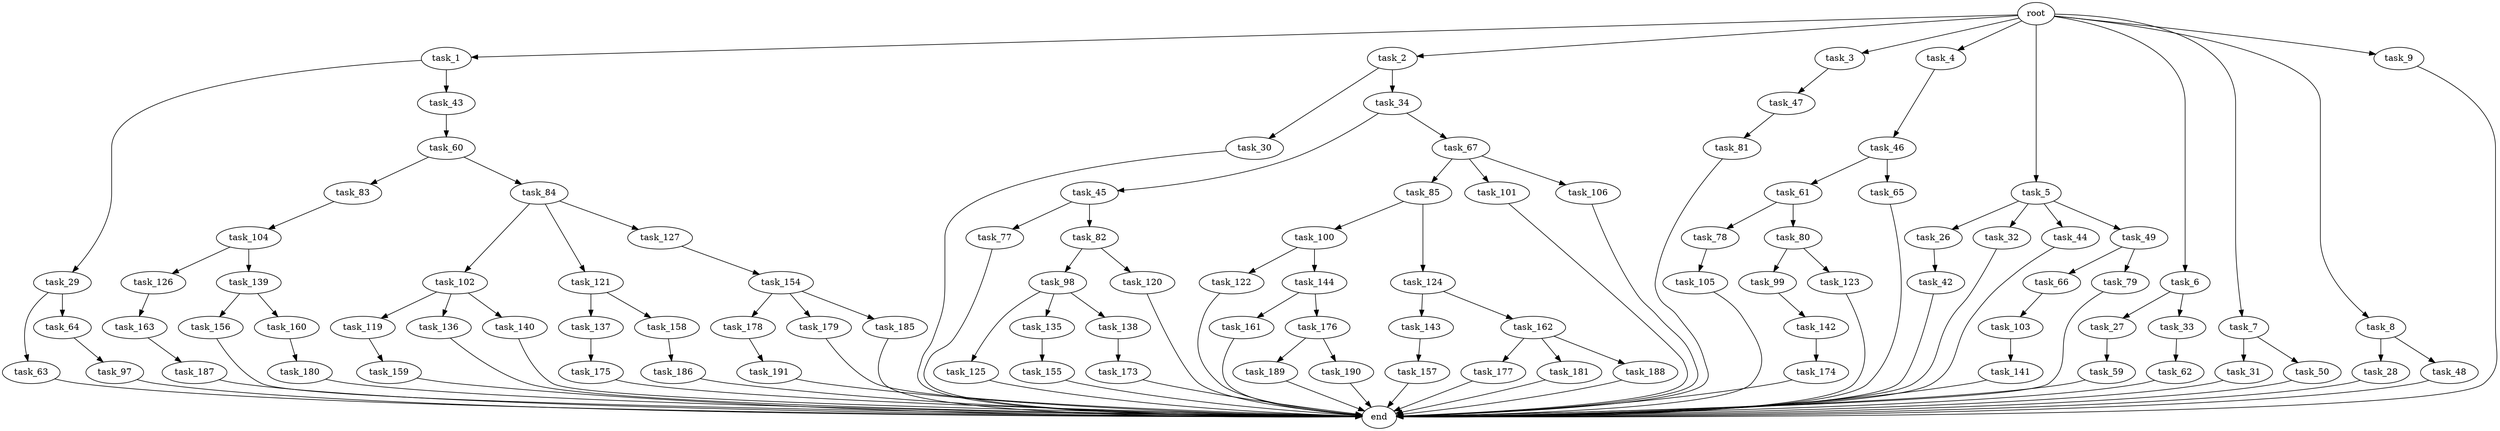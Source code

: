 digraph G {
  root [size="0.000000"];
  task_1 [size="1024.000000"];
  task_2 [size="1024.000000"];
  task_3 [size="1024.000000"];
  task_4 [size="1024.000000"];
  task_5 [size="1024.000000"];
  task_6 [size="1024.000000"];
  task_7 [size="1024.000000"];
  task_8 [size="1024.000000"];
  task_9 [size="1024.000000"];
  task_26 [size="34359738368.000000"];
  task_27 [size="309237645312.000000"];
  task_28 [size="549755813888.000000"];
  task_29 [size="214748364800.000000"];
  task_30 [size="137438953472.000000"];
  task_31 [size="77309411328.000000"];
  task_32 [size="34359738368.000000"];
  task_33 [size="309237645312.000000"];
  task_34 [size="137438953472.000000"];
  task_42 [size="77309411328.000000"];
  task_43 [size="214748364800.000000"];
  task_44 [size="34359738368.000000"];
  task_45 [size="137438953472.000000"];
  task_46 [size="214748364800.000000"];
  task_47 [size="549755813888.000000"];
  task_48 [size="549755813888.000000"];
  task_49 [size="34359738368.000000"];
  task_50 [size="77309411328.000000"];
  task_59 [size="137438953472.000000"];
  task_60 [size="34359738368.000000"];
  task_61 [size="549755813888.000000"];
  task_62 [size="77309411328.000000"];
  task_63 [size="858993459200.000000"];
  task_64 [size="858993459200.000000"];
  task_65 [size="549755813888.000000"];
  task_66 [size="309237645312.000000"];
  task_67 [size="137438953472.000000"];
  task_77 [size="549755813888.000000"];
  task_78 [size="309237645312.000000"];
  task_79 [size="309237645312.000000"];
  task_80 [size="309237645312.000000"];
  task_81 [size="420906795008.000000"];
  task_82 [size="549755813888.000000"];
  task_83 [size="214748364800.000000"];
  task_84 [size="214748364800.000000"];
  task_85 [size="420906795008.000000"];
  task_97 [size="77309411328.000000"];
  task_98 [size="858993459200.000000"];
  task_99 [size="137438953472.000000"];
  task_100 [size="420906795008.000000"];
  task_101 [size="420906795008.000000"];
  task_102 [size="549755813888.000000"];
  task_103 [size="420906795008.000000"];
  task_104 [size="420906795008.000000"];
  task_105 [size="695784701952.000000"];
  task_106 [size="420906795008.000000"];
  task_119 [size="858993459200.000000"];
  task_120 [size="858993459200.000000"];
  task_121 [size="549755813888.000000"];
  task_122 [size="77309411328.000000"];
  task_123 [size="137438953472.000000"];
  task_124 [size="420906795008.000000"];
  task_125 [size="137438953472.000000"];
  task_126 [size="214748364800.000000"];
  task_127 [size="549755813888.000000"];
  task_135 [size="137438953472.000000"];
  task_136 [size="858993459200.000000"];
  task_137 [size="309237645312.000000"];
  task_138 [size="137438953472.000000"];
  task_139 [size="214748364800.000000"];
  task_140 [size="858993459200.000000"];
  task_141 [size="77309411328.000000"];
  task_142 [size="214748364800.000000"];
  task_143 [size="214748364800.000000"];
  task_144 [size="77309411328.000000"];
  task_154 [size="309237645312.000000"];
  task_155 [size="77309411328.000000"];
  task_156 [size="549755813888.000000"];
  task_157 [size="695784701952.000000"];
  task_158 [size="309237645312.000000"];
  task_159 [size="549755813888.000000"];
  task_160 [size="549755813888.000000"];
  task_161 [size="34359738368.000000"];
  task_162 [size="214748364800.000000"];
  task_163 [size="420906795008.000000"];
  task_173 [size="77309411328.000000"];
  task_174 [size="695784701952.000000"];
  task_175 [size="214748364800.000000"];
  task_176 [size="34359738368.000000"];
  task_177 [size="309237645312.000000"];
  task_178 [size="695784701952.000000"];
  task_179 [size="695784701952.000000"];
  task_180 [size="549755813888.000000"];
  task_181 [size="309237645312.000000"];
  task_185 [size="695784701952.000000"];
  task_186 [size="137438953472.000000"];
  task_187 [size="137438953472.000000"];
  task_188 [size="309237645312.000000"];
  task_189 [size="309237645312.000000"];
  task_190 [size="309237645312.000000"];
  task_191 [size="549755813888.000000"];
  end [size="0.000000"];

  root -> task_1 [size="1.000000"];
  root -> task_2 [size="1.000000"];
  root -> task_3 [size="1.000000"];
  root -> task_4 [size="1.000000"];
  root -> task_5 [size="1.000000"];
  root -> task_6 [size="1.000000"];
  root -> task_7 [size="1.000000"];
  root -> task_8 [size="1.000000"];
  root -> task_9 [size="1.000000"];
  task_1 -> task_29 [size="209715200.000000"];
  task_1 -> task_43 [size="209715200.000000"];
  task_2 -> task_30 [size="134217728.000000"];
  task_2 -> task_34 [size="134217728.000000"];
  task_3 -> task_47 [size="536870912.000000"];
  task_4 -> task_46 [size="209715200.000000"];
  task_5 -> task_26 [size="33554432.000000"];
  task_5 -> task_32 [size="33554432.000000"];
  task_5 -> task_44 [size="33554432.000000"];
  task_5 -> task_49 [size="33554432.000000"];
  task_6 -> task_27 [size="301989888.000000"];
  task_6 -> task_33 [size="301989888.000000"];
  task_7 -> task_31 [size="75497472.000000"];
  task_7 -> task_50 [size="75497472.000000"];
  task_8 -> task_28 [size="536870912.000000"];
  task_8 -> task_48 [size="536870912.000000"];
  task_9 -> end [size="1.000000"];
  task_26 -> task_42 [size="75497472.000000"];
  task_27 -> task_59 [size="134217728.000000"];
  task_28 -> end [size="1.000000"];
  task_29 -> task_63 [size="838860800.000000"];
  task_29 -> task_64 [size="838860800.000000"];
  task_30 -> end [size="1.000000"];
  task_31 -> end [size="1.000000"];
  task_32 -> end [size="1.000000"];
  task_33 -> task_62 [size="75497472.000000"];
  task_34 -> task_45 [size="134217728.000000"];
  task_34 -> task_67 [size="134217728.000000"];
  task_42 -> end [size="1.000000"];
  task_43 -> task_60 [size="33554432.000000"];
  task_44 -> end [size="1.000000"];
  task_45 -> task_77 [size="536870912.000000"];
  task_45 -> task_82 [size="536870912.000000"];
  task_46 -> task_61 [size="536870912.000000"];
  task_46 -> task_65 [size="536870912.000000"];
  task_47 -> task_81 [size="411041792.000000"];
  task_48 -> end [size="1.000000"];
  task_49 -> task_66 [size="301989888.000000"];
  task_49 -> task_79 [size="301989888.000000"];
  task_50 -> end [size="1.000000"];
  task_59 -> end [size="1.000000"];
  task_60 -> task_83 [size="209715200.000000"];
  task_60 -> task_84 [size="209715200.000000"];
  task_61 -> task_78 [size="301989888.000000"];
  task_61 -> task_80 [size="301989888.000000"];
  task_62 -> end [size="1.000000"];
  task_63 -> end [size="1.000000"];
  task_64 -> task_97 [size="75497472.000000"];
  task_65 -> end [size="1.000000"];
  task_66 -> task_103 [size="411041792.000000"];
  task_67 -> task_85 [size="411041792.000000"];
  task_67 -> task_101 [size="411041792.000000"];
  task_67 -> task_106 [size="411041792.000000"];
  task_77 -> end [size="1.000000"];
  task_78 -> task_105 [size="679477248.000000"];
  task_79 -> end [size="1.000000"];
  task_80 -> task_99 [size="134217728.000000"];
  task_80 -> task_123 [size="134217728.000000"];
  task_81 -> end [size="1.000000"];
  task_82 -> task_98 [size="838860800.000000"];
  task_82 -> task_120 [size="838860800.000000"];
  task_83 -> task_104 [size="411041792.000000"];
  task_84 -> task_102 [size="536870912.000000"];
  task_84 -> task_121 [size="536870912.000000"];
  task_84 -> task_127 [size="536870912.000000"];
  task_85 -> task_100 [size="411041792.000000"];
  task_85 -> task_124 [size="411041792.000000"];
  task_97 -> end [size="1.000000"];
  task_98 -> task_125 [size="134217728.000000"];
  task_98 -> task_135 [size="134217728.000000"];
  task_98 -> task_138 [size="134217728.000000"];
  task_99 -> task_142 [size="209715200.000000"];
  task_100 -> task_122 [size="75497472.000000"];
  task_100 -> task_144 [size="75497472.000000"];
  task_101 -> end [size="1.000000"];
  task_102 -> task_119 [size="838860800.000000"];
  task_102 -> task_136 [size="838860800.000000"];
  task_102 -> task_140 [size="838860800.000000"];
  task_103 -> task_141 [size="75497472.000000"];
  task_104 -> task_126 [size="209715200.000000"];
  task_104 -> task_139 [size="209715200.000000"];
  task_105 -> end [size="1.000000"];
  task_106 -> end [size="1.000000"];
  task_119 -> task_159 [size="536870912.000000"];
  task_120 -> end [size="1.000000"];
  task_121 -> task_137 [size="301989888.000000"];
  task_121 -> task_158 [size="301989888.000000"];
  task_122 -> end [size="1.000000"];
  task_123 -> end [size="1.000000"];
  task_124 -> task_143 [size="209715200.000000"];
  task_124 -> task_162 [size="209715200.000000"];
  task_125 -> end [size="1.000000"];
  task_126 -> task_163 [size="411041792.000000"];
  task_127 -> task_154 [size="301989888.000000"];
  task_135 -> task_155 [size="75497472.000000"];
  task_136 -> end [size="1.000000"];
  task_137 -> task_175 [size="209715200.000000"];
  task_138 -> task_173 [size="75497472.000000"];
  task_139 -> task_156 [size="536870912.000000"];
  task_139 -> task_160 [size="536870912.000000"];
  task_140 -> end [size="1.000000"];
  task_141 -> end [size="1.000000"];
  task_142 -> task_174 [size="679477248.000000"];
  task_143 -> task_157 [size="679477248.000000"];
  task_144 -> task_161 [size="33554432.000000"];
  task_144 -> task_176 [size="33554432.000000"];
  task_154 -> task_178 [size="679477248.000000"];
  task_154 -> task_179 [size="679477248.000000"];
  task_154 -> task_185 [size="679477248.000000"];
  task_155 -> end [size="1.000000"];
  task_156 -> end [size="1.000000"];
  task_157 -> end [size="1.000000"];
  task_158 -> task_186 [size="134217728.000000"];
  task_159 -> end [size="1.000000"];
  task_160 -> task_180 [size="536870912.000000"];
  task_161 -> end [size="1.000000"];
  task_162 -> task_177 [size="301989888.000000"];
  task_162 -> task_181 [size="301989888.000000"];
  task_162 -> task_188 [size="301989888.000000"];
  task_163 -> task_187 [size="134217728.000000"];
  task_173 -> end [size="1.000000"];
  task_174 -> end [size="1.000000"];
  task_175 -> end [size="1.000000"];
  task_176 -> task_189 [size="301989888.000000"];
  task_176 -> task_190 [size="301989888.000000"];
  task_177 -> end [size="1.000000"];
  task_178 -> task_191 [size="536870912.000000"];
  task_179 -> end [size="1.000000"];
  task_180 -> end [size="1.000000"];
  task_181 -> end [size="1.000000"];
  task_185 -> end [size="1.000000"];
  task_186 -> end [size="1.000000"];
  task_187 -> end [size="1.000000"];
  task_188 -> end [size="1.000000"];
  task_189 -> end [size="1.000000"];
  task_190 -> end [size="1.000000"];
  task_191 -> end [size="1.000000"];
}
